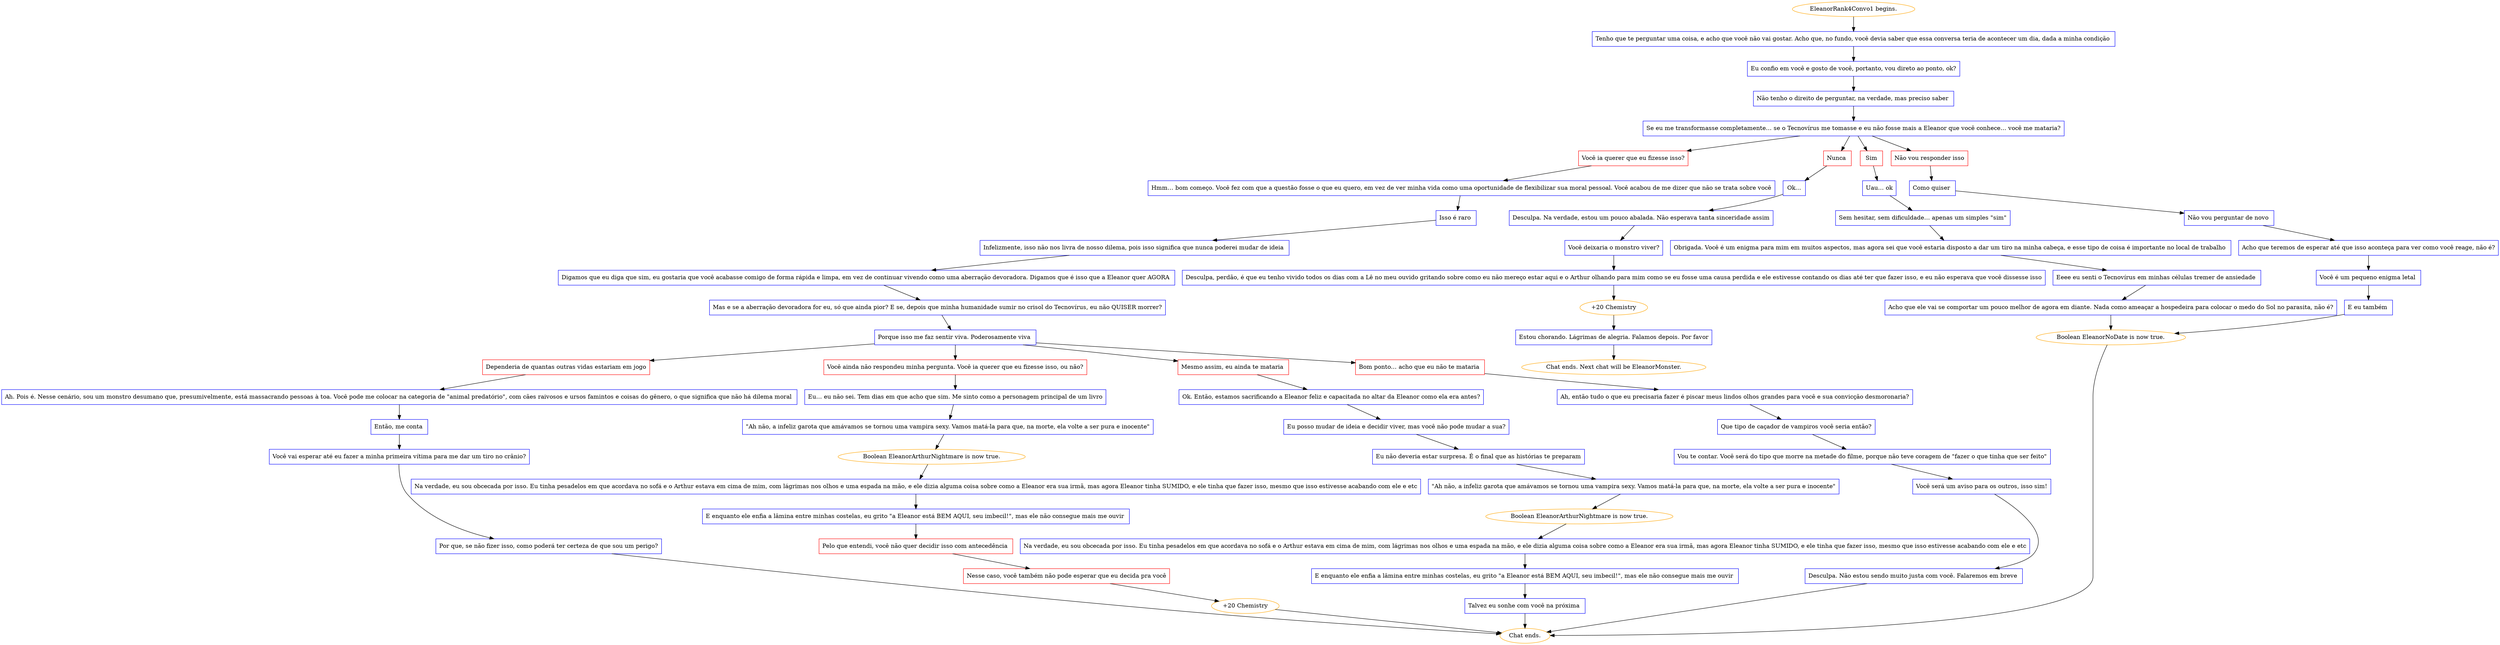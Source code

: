 digraph {
	"EleanorRank4Convo1 begins." [color=orange];
		"EleanorRank4Convo1 begins." -> j1074258619;
	j1074258619 [label="Tenho que te perguntar uma coisa, e acho que você não vai gostar. Acho que, no fundo, você devia saber que essa conversa teria de acontecer um dia, dada a minha condição ",shape=box,color=blue];
		j1074258619 -> j3968063991;
	j3968063991 [label="Eu confio em você e gosto de você, portanto, vou direto ao ponto, ok?",shape=box,color=blue];
		j3968063991 -> j2084679498;
	j2084679498 [label="Não tenho o direito de perguntar, na verdade, mas preciso saber ",shape=box,color=blue];
		j2084679498 -> j1836709516;
	j1836709516 [label="Se eu me transformasse completamente… se o Tecnovírus me tomasse e eu não fosse mais a Eleanor que você conhece… você me mataria?",shape=box,color=blue];
		j1836709516 -> j2519023800;
		j1836709516 -> j2617958062;
		j1836709516 -> j3467995917;
		j1836709516 -> j421300525;
	j2519023800 [label="Você ia querer que eu fizesse isso?",shape=box,color=red];
		j2519023800 -> j877541534;
	j2617958062 [label="Sim",shape=box,color=red];
		j2617958062 -> j3046644969;
	j3467995917 [label="Nunca ",shape=box,color=red];
		j3467995917 -> j2627143562;
	j421300525 [label="Não vou responder isso",shape=box,color=red];
		j421300525 -> j2158842354;
	j877541534 [label="Hmm… bom começo. Você fez com que a questão fosse o que eu quero, em vez de ver minha vida como uma oportunidade de flexibilizar sua moral pessoal. Você acabou de me dizer que não se trata sobre você",shape=box,color=blue];
		j877541534 -> j434855493;
	j3046644969 [label="Uau… ok",shape=box,color=blue];
		j3046644969 -> j3327498045;
	j2627143562 [label="Ok…",shape=box,color=blue];
		j2627143562 -> j4095263487;
	j2158842354 [label="Como quiser ",shape=box,color=blue];
		j2158842354 -> j3020249454;
	j434855493 [label="Isso é raro ",shape=box,color=blue];
		j434855493 -> j950306722;
	j3327498045 [label="Sem hesitar, sem dificuldade… apenas um simples \"sim\"",shape=box,color=blue];
		j3327498045 -> j3790035217;
	j4095263487 [label="Desculpa. Na verdade, estou um pouco abalada. Não esperava tanta sinceridade assim",shape=box,color=blue];
		j4095263487 -> j2060752299;
	j3020249454 [label="Não vou perguntar de novo ",shape=box,color=blue];
		j3020249454 -> j2372702303;
	j950306722 [label="Infelizmente, isso não nos livra de nosso dilema, pois isso significa que nunca poderei mudar de ideia ",shape=box,color=blue];
		j950306722 -> j3065418298;
	j3790035217 [label="Obrigada. Você é um enigma para mim em muitos aspectos, mas agora sei que você estaria disposto a dar um tiro na minha cabeça, e esse tipo de coisa é importante no local de trabalho ",shape=box,color=blue];
		j3790035217 -> j1149213823;
	j2060752299 [label="Você deixaria o monstro viver?",shape=box,color=blue];
		j2060752299 -> j4216675316;
	j2372702303 [label="Acho que teremos de esperar até que isso aconteça para ver como você reage, não é?",shape=box,color=blue];
		j2372702303 -> j1551176115;
	j3065418298 [label="Digamos que eu diga que sim, eu gostaria que você acabasse comigo de forma rápida e limpa, em vez de continuar vivendo como uma aberração devoradora. Digamos que é isso que a Eleanor quer AGORA ",shape=box,color=blue];
		j3065418298 -> j3512083667;
	j1149213823 [label="Eeee eu senti o Tecnovírus em minhas células tremer de ansiedade ",shape=box,color=blue];
		j1149213823 -> j4122109578;
	j4216675316 [label="Desculpa, perdão, é que eu tenho vivido todos os dias com a Lê no meu ouvido gritando sobre como eu não mereço estar aqui e o Arthur olhando para mim como se eu fosse uma causa perdida e ele estivesse contando os dias até ter que fazer isso, e eu não esperava que você dissesse isso",shape=box,color=blue];
		j4216675316 -> j2127945269;
	j1551176115 [label="Você é um pequeno enigma letal ",shape=box,color=blue];
		j1551176115 -> j477385383;
	j3512083667 [label="Mas e se a aberração devoradora for eu, só que ainda pior? E se, depois que minha humanidade sumir no crisol do Tecnovírus, eu não QUISER morrer?",shape=box,color=blue];
		j3512083667 -> j2003024349;
	j4122109578 [label="Acho que ele vai se comportar um pouco melhor de agora em diante. Nada como ameaçar a hospedeira para colocar o medo do Sol no parasita, não é?",shape=box,color=blue];
		j4122109578 -> j2728200779;
	j2127945269 [label="+20 Chemistry",color=orange];
		j2127945269 -> j638917632;
	j477385383 [label="E eu também ",shape=box,color=blue];
		j477385383 -> j2728200779;
	j2003024349 [label="Porque isso me faz sentir viva. Poderosamente viva ",shape=box,color=blue];
		j2003024349 -> j2796130673;
		j2003024349 -> j921702038;
		j2003024349 -> j61863672;
		j2003024349 -> j2876770631;
	j2728200779 [label="Boolean EleanorNoDate is now true.",color=orange];
		j2728200779 -> "Chat ends.";
	j638917632 [label="Estou chorando. Lágrimas de alegria. Falamos depois. Por favor",shape=box,color=blue];
		j638917632 -> "Chat ends. Next chat will be EleanorMonster.";
	j2796130673 [label="Mesmo assim, eu ainda te mataria ",shape=box,color=red];
		j2796130673 -> j1289368019;
	j921702038 [label="Bom ponto… acho que eu não te mataria ",shape=box,color=red];
		j921702038 -> j189096719;
	j61863672 [label="Dependeria de quantas outras vidas estariam em jogo",shape=box,color=red];
		j61863672 -> j3229583294;
	j2876770631 [label="Você ainda não respondeu minha pergunta. Você ia querer que eu fizesse isso, ou não?",shape=box,color=red];
		j2876770631 -> j1576896376;
	"Chat ends." [color=orange];
	"Chat ends. Next chat will be EleanorMonster." [color=orange];
	j1289368019 [label="Ok. Então, estamos sacrificando a Eleanor feliz e capacitada no altar da Eleanor como ela era antes?",shape=box,color=blue];
		j1289368019 -> j2046671725;
	j189096719 [label="Ah, então tudo o que eu precisaria fazer é piscar meus lindos olhos grandes para você e sua convicção desmoronaria?",shape=box,color=blue];
		j189096719 -> j3883530813;
	j3229583294 [label="Ah. Pois é. Nesse cenário, sou um monstro desumano que, presumivelmente, está massacrando pessoas à toa. Você pode me colocar na categoria de \"animal predatório\", com cães raivosos e ursos famintos e coisas do gênero, o que significa que não há dilema moral ",shape=box,color=blue];
		j3229583294 -> j710235616;
	j1576896376 [label="Eu… eu não sei. Tem dias em que acho que sim. Me sinto como a personagem principal de um livro",shape=box,color=blue];
		j1576896376 -> j3470014185;
	j2046671725 [label="Eu posso mudar de ideia e decidir viver, mas você não pode mudar a sua?",shape=box,color=blue];
		j2046671725 -> j3340912962;
	j3883530813 [label="Que tipo de caçador de vampiros você seria então?",shape=box,color=blue];
		j3883530813 -> j3354121962;
	j710235616 [label="Então, me conta ",shape=box,color=blue];
		j710235616 -> j26068120;
	j3470014185 [label="\"Ah não, a infeliz garota que amávamos se tornou uma vampira sexy. Vamos matá-la para que, na morte, ela volte a ser pura e inocente\"",shape=box,color=blue];
		j3470014185 -> j2614576688;
	j3340912962 [label="Eu não deveria estar surpresa. É o final que as histórias te preparam",shape=box,color=blue];
		j3340912962 -> j784975150;
	j3354121962 [label="Vou te contar. Você será do tipo que morre na metade do filme, porque não teve coragem de \"fazer o que tinha que ser feito\"",shape=box,color=blue];
		j3354121962 -> j108882866;
	j26068120 [label="Você vai esperar até eu fazer a minha primeira vítima para me dar um tiro no crânio?",shape=box,color=blue];
		j26068120 -> j3614701360;
	j2614576688 [label="Boolean EleanorArthurNightmare is now true.",color=orange];
		j2614576688 -> j231215467;
	j784975150 [label="\"Ah não, a infeliz garota que amávamos se tornou uma vampira sexy. Vamos matá-la para que, na morte, ela volte a ser pura e inocente\"",shape=box,color=blue];
		j784975150 -> j4102601749;
	j108882866 [label="Você será um aviso para os outros, isso sim!",shape=box,color=blue];
		j108882866 -> j4132547339;
	j3614701360 [label="Por que, se não fizer isso, como poderá ter certeza de que sou um perigo?",shape=box,color=blue];
		j3614701360 -> "Chat ends.";
	j231215467 [label="Na verdade, eu sou obcecada por isso. Eu tinha pesadelos em que acordava no sofá e o Arthur estava em cima de mim, com lágrimas nos olhos e uma espada na mão, e ele dizia alguma coisa sobre como a Eleanor era sua irmã, mas agora Eleanor tinha SUMIDO, e ele tinha que fazer isso, mesmo que isso estivesse acabando com ele e etc",shape=box,color=blue];
		j231215467 -> j3665689390;
	j4102601749 [label="Boolean EleanorArthurNightmare is now true.",color=orange];
		j4102601749 -> j1248261220;
	j4132547339 [label="Desculpa. Não estou sendo muito justa com você. Falaremos em breve ",shape=box,color=blue];
		j4132547339 -> "Chat ends.";
	j3665689390 [label="E enquanto ele enfia a lâmina entre minhas costelas, eu grito \"a Eleanor está BEM AQUI, seu imbecil!\", mas ele não consegue mais me ouvir ",shape=box,color=blue];
		j3665689390 -> j107211842;
	j1248261220 [label="Na verdade, eu sou obcecada por isso. Eu tinha pesadelos em que acordava no sofá e o Arthur estava em cima de mim, com lágrimas nos olhos e uma espada na mão, e ele dizia alguma coisa sobre como a Eleanor era sua irmã, mas agora Eleanor tinha SUMIDO, e ele tinha que fazer isso, mesmo que isso estivesse acabando com ele e etc",shape=box,color=blue];
		j1248261220 -> j3671369966;
	j107211842 [label="Pelo que entendi, você não quer decidir isso com antecedência ",shape=box,color=red];
		j107211842 -> j3008864084;
	j3671369966 [label="E enquanto ele enfia a lâmina entre minhas costelas, eu grito \"a Eleanor está BEM AQUI, seu imbecil!\", mas ele não consegue mais me ouvir ",shape=box,color=blue];
		j3671369966 -> j2944273188;
	j3008864084 [label="Nesse caso, você também não pode esperar que eu decida pra você",shape=box,color=red];
		j3008864084 -> j367054140;
	j2944273188 [label="Talvez eu sonhe com você na próxima ",shape=box,color=blue];
		j2944273188 -> "Chat ends.";
	j367054140 [label="+20 Chemistry",color=orange];
		j367054140 -> "Chat ends.";
}
